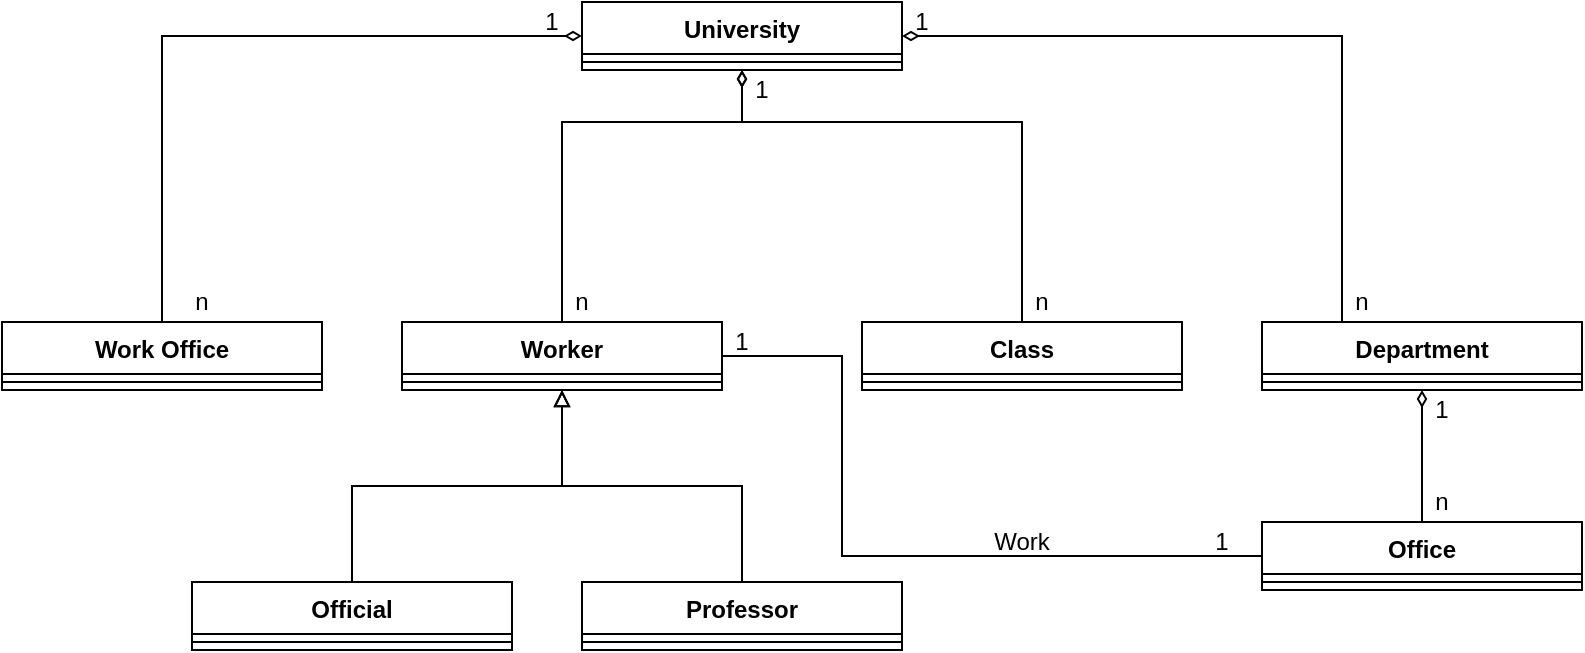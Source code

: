 <mxfile version="15.0.3" type="device"><diagram id="C5RBs43oDa-KdzZeNtuy" name="Page-1"><mxGraphModel dx="808" dy="463" grid="1" gridSize="10" guides="1" tooltips="1" connect="1" arrows="1" fold="1" page="1" pageScale="1" pageWidth="827" pageHeight="1169" math="0" shadow="0"><root><mxCell id="WIyWlLk6GJQsqaUBKTNV-0"/><mxCell id="WIyWlLk6GJQsqaUBKTNV-1" parent="WIyWlLk6GJQsqaUBKTNV-0"/><mxCell id="bbr-msoRoNccAEP5JDXk-0" value="University" style="swimlane;fontStyle=1;align=center;verticalAlign=top;childLayout=stackLayout;horizontal=1;startSize=26;horizontalStack=0;resizeParent=1;resizeParentMax=0;resizeLast=0;collapsible=1;marginBottom=0;" vertex="1" parent="WIyWlLk6GJQsqaUBKTNV-1"><mxGeometry x="310" y="110" width="160" height="34" as="geometry"/></mxCell><mxCell id="bbr-msoRoNccAEP5JDXk-2" value="" style="line;strokeWidth=1;fillColor=none;align=left;verticalAlign=middle;spacingTop=-1;spacingLeft=3;spacingRight=3;rotatable=0;labelPosition=right;points=[];portConstraint=eastwest;" vertex="1" parent="bbr-msoRoNccAEP5JDXk-0"><mxGeometry y="26" width="160" height="8" as="geometry"/></mxCell><mxCell id="bbr-msoRoNccAEP5JDXk-32" style="edgeStyle=orthogonalEdgeStyle;rounded=0;orthogonalLoop=1;jettySize=auto;html=1;entryX=0.25;entryY=0;entryDx=0;entryDy=0;startArrow=none;startFill=0;endArrow=diamondThin;endFill=0;exitX=0.5;exitY=0;exitDx=0;exitDy=0;" edge="1" parent="WIyWlLk6GJQsqaUBKTNV-1" source="bbr-msoRoNccAEP5JDXk-8" target="bbr-msoRoNccAEP5JDXk-23"><mxGeometry relative="1" as="geometry"><Array as="points"><mxPoint x="300" y="170"/><mxPoint x="390" y="170"/></Array></mxGeometry></mxCell><mxCell id="bbr-msoRoNccAEP5JDXk-41" style="edgeStyle=orthogonalEdgeStyle;rounded=0;orthogonalLoop=1;jettySize=auto;html=1;entryX=0;entryY=0.5;entryDx=0;entryDy=0;startArrow=none;startFill=0;endArrow=none;endFill=0;" edge="1" parent="WIyWlLk6GJQsqaUBKTNV-1" source="bbr-msoRoNccAEP5JDXk-8" target="bbr-msoRoNccAEP5JDXk-27"><mxGeometry relative="1" as="geometry"><Array as="points"><mxPoint x="440" y="287"/><mxPoint x="440" y="387"/></Array></mxGeometry></mxCell><mxCell id="bbr-msoRoNccAEP5JDXk-8" value="Worker" style="swimlane;fontStyle=1;align=center;verticalAlign=top;childLayout=stackLayout;horizontal=1;startSize=26;horizontalStack=0;resizeParent=1;resizeParentMax=0;resizeLast=0;collapsible=1;marginBottom=0;" vertex="1" parent="WIyWlLk6GJQsqaUBKTNV-1"><mxGeometry x="220" y="270" width="160" height="34" as="geometry"/></mxCell><mxCell id="bbr-msoRoNccAEP5JDXk-9" value="" style="line;strokeWidth=1;fillColor=none;align=left;verticalAlign=middle;spacingTop=-1;spacingLeft=3;spacingRight=3;rotatable=0;labelPosition=right;points=[];portConstraint=eastwest;" vertex="1" parent="bbr-msoRoNccAEP5JDXk-8"><mxGeometry y="26" width="160" height="8" as="geometry"/></mxCell><mxCell id="bbr-msoRoNccAEP5JDXk-17" style="edgeStyle=orthogonalEdgeStyle;rounded=0;orthogonalLoop=1;jettySize=auto;html=1;entryX=0.5;entryY=1;entryDx=0;entryDy=0;startArrow=none;startFill=0;endArrow=diamondThin;endFill=0;exitX=0.75;exitY=1;exitDx=0;exitDy=0;" edge="1" parent="WIyWlLk6GJQsqaUBKTNV-1" source="bbr-msoRoNccAEP5JDXk-21" target="bbr-msoRoNccAEP5JDXk-0"><mxGeometry relative="1" as="geometry"><mxPoint x="390" y="160" as="targetPoint"/><Array as="points"><mxPoint x="530" y="170"/><mxPoint x="390" y="170"/></Array></mxGeometry></mxCell><mxCell id="bbr-msoRoNccAEP5JDXk-10" value="Class" style="swimlane;fontStyle=1;align=center;verticalAlign=top;childLayout=stackLayout;horizontal=1;startSize=26;horizontalStack=0;resizeParent=1;resizeParentMax=0;resizeLast=0;collapsible=1;marginBottom=0;" vertex="1" parent="WIyWlLk6GJQsqaUBKTNV-1"><mxGeometry x="450" y="270" width="160" height="34" as="geometry"/></mxCell><mxCell id="bbr-msoRoNccAEP5JDXk-11" value="" style="line;strokeWidth=1;fillColor=none;align=left;verticalAlign=middle;spacingTop=-1;spacingLeft=3;spacingRight=3;rotatable=0;labelPosition=right;points=[];portConstraint=eastwest;" vertex="1" parent="bbr-msoRoNccAEP5JDXk-10"><mxGeometry y="26" width="160" height="8" as="geometry"/></mxCell><mxCell id="bbr-msoRoNccAEP5JDXk-19" style="edgeStyle=orthogonalEdgeStyle;rounded=0;orthogonalLoop=1;jettySize=auto;html=1;entryX=0;entryY=0.5;entryDx=0;entryDy=0;startArrow=none;startFill=0;endArrow=diamondThin;endFill=0;exitX=0.5;exitY=0;exitDx=0;exitDy=0;" edge="1" parent="WIyWlLk6GJQsqaUBKTNV-1" source="bbr-msoRoNccAEP5JDXk-12" target="bbr-msoRoNccAEP5JDXk-0"><mxGeometry relative="1" as="geometry"/></mxCell><mxCell id="bbr-msoRoNccAEP5JDXk-12" value="Work Office" style="swimlane;fontStyle=1;align=center;verticalAlign=top;childLayout=stackLayout;horizontal=1;startSize=26;horizontalStack=0;resizeParent=1;resizeParentMax=0;resizeLast=0;collapsible=1;marginBottom=0;" vertex="1" parent="WIyWlLk6GJQsqaUBKTNV-1"><mxGeometry x="20" y="270" width="160" height="34" as="geometry"/></mxCell><mxCell id="bbr-msoRoNccAEP5JDXk-13" value="" style="line;strokeWidth=1;fillColor=none;align=left;verticalAlign=middle;spacingTop=-1;spacingLeft=3;spacingRight=3;rotatable=0;labelPosition=right;points=[];portConstraint=eastwest;" vertex="1" parent="bbr-msoRoNccAEP5JDXk-12"><mxGeometry y="26" width="160" height="8" as="geometry"/></mxCell><mxCell id="bbr-msoRoNccAEP5JDXk-18" style="edgeStyle=orthogonalEdgeStyle;rounded=0;orthogonalLoop=1;jettySize=auto;html=1;entryX=1;entryY=0.5;entryDx=0;entryDy=0;startArrow=none;startFill=0;endArrow=diamondThin;endFill=0;exitX=0.5;exitY=0;exitDx=0;exitDy=0;" edge="1" parent="WIyWlLk6GJQsqaUBKTNV-1" source="bbr-msoRoNccAEP5JDXk-14" target="bbr-msoRoNccAEP5JDXk-0"><mxGeometry relative="1" as="geometry"><Array as="points"><mxPoint x="690" y="127"/></Array></mxGeometry></mxCell><mxCell id="bbr-msoRoNccAEP5JDXk-14" value="Department" style="swimlane;fontStyle=1;align=center;verticalAlign=top;childLayout=stackLayout;horizontal=1;startSize=26;horizontalStack=0;resizeParent=1;resizeParentMax=0;resizeLast=0;collapsible=1;marginBottom=0;" vertex="1" parent="WIyWlLk6GJQsqaUBKTNV-1"><mxGeometry x="650" y="270" width="160" height="34" as="geometry"/></mxCell><mxCell id="bbr-msoRoNccAEP5JDXk-15" value="" style="line;strokeWidth=1;fillColor=none;align=left;verticalAlign=middle;spacingTop=-1;spacingLeft=3;spacingRight=3;rotatable=0;labelPosition=right;points=[];portConstraint=eastwest;" vertex="1" parent="bbr-msoRoNccAEP5JDXk-14"><mxGeometry y="26" width="160" height="8" as="geometry"/></mxCell><mxCell id="bbr-msoRoNccAEP5JDXk-20" value="n" style="text;html=1;strokeColor=none;fillColor=none;align=center;verticalAlign=middle;whiteSpace=wrap;rounded=0;" vertex="1" parent="WIyWlLk6GJQsqaUBKTNV-1"><mxGeometry x="100" y="250" width="40" height="20" as="geometry"/></mxCell><mxCell id="bbr-msoRoNccAEP5JDXk-21" value="n" style="text;html=1;strokeColor=none;fillColor=none;align=center;verticalAlign=middle;whiteSpace=wrap;rounded=0;" vertex="1" parent="WIyWlLk6GJQsqaUBKTNV-1"><mxGeometry x="520" y="250" width="40" height="20" as="geometry"/></mxCell><mxCell id="bbr-msoRoNccAEP5JDXk-22" value="n" style="text;html=1;strokeColor=none;fillColor=none;align=center;verticalAlign=middle;whiteSpace=wrap;rounded=0;" vertex="1" parent="WIyWlLk6GJQsqaUBKTNV-1"><mxGeometry x="680" y="250" width="40" height="20" as="geometry"/></mxCell><mxCell id="bbr-msoRoNccAEP5JDXk-23" value="1" style="text;html=1;strokeColor=none;fillColor=none;align=center;verticalAlign=middle;whiteSpace=wrap;rounded=0;" vertex="1" parent="WIyWlLk6GJQsqaUBKTNV-1"><mxGeometry x="380" y="144" width="40" height="20" as="geometry"/></mxCell><mxCell id="bbr-msoRoNccAEP5JDXk-24" value="1" style="text;html=1;strokeColor=none;fillColor=none;align=center;verticalAlign=middle;whiteSpace=wrap;rounded=0;" vertex="1" parent="WIyWlLk6GJQsqaUBKTNV-1"><mxGeometry x="460" y="110" width="40" height="20" as="geometry"/></mxCell><mxCell id="bbr-msoRoNccAEP5JDXk-25" value="1" style="text;html=1;strokeColor=none;fillColor=none;align=center;verticalAlign=middle;whiteSpace=wrap;rounded=0;" vertex="1" parent="WIyWlLk6GJQsqaUBKTNV-1"><mxGeometry x="275" y="110" width="40" height="20" as="geometry"/></mxCell><mxCell id="bbr-msoRoNccAEP5JDXk-29" style="edgeStyle=orthogonalEdgeStyle;rounded=0;orthogonalLoop=1;jettySize=auto;html=1;entryX=0.5;entryY=1;entryDx=0;entryDy=0;startArrow=none;startFill=0;endArrow=diamondThin;endFill=0;" edge="1" parent="WIyWlLk6GJQsqaUBKTNV-1" source="bbr-msoRoNccAEP5JDXk-27" target="bbr-msoRoNccAEP5JDXk-14"><mxGeometry relative="1" as="geometry"/></mxCell><mxCell id="bbr-msoRoNccAEP5JDXk-27" value="Office" style="swimlane;fontStyle=1;align=center;verticalAlign=top;childLayout=stackLayout;horizontal=1;startSize=26;horizontalStack=0;resizeParent=1;resizeParentMax=0;resizeLast=0;collapsible=1;marginBottom=0;" vertex="1" parent="WIyWlLk6GJQsqaUBKTNV-1"><mxGeometry x="650" y="370" width="160" height="34" as="geometry"/></mxCell><mxCell id="bbr-msoRoNccAEP5JDXk-28" value="" style="line;strokeWidth=1;fillColor=none;align=left;verticalAlign=middle;spacingTop=-1;spacingLeft=3;spacingRight=3;rotatable=0;labelPosition=right;points=[];portConstraint=eastwest;" vertex="1" parent="bbr-msoRoNccAEP5JDXk-27"><mxGeometry y="26" width="160" height="8" as="geometry"/></mxCell><mxCell id="bbr-msoRoNccAEP5JDXk-30" value="n" style="text;html=1;strokeColor=none;fillColor=none;align=center;verticalAlign=middle;whiteSpace=wrap;rounded=0;" vertex="1" parent="WIyWlLk6GJQsqaUBKTNV-1"><mxGeometry x="720" y="350" width="40" height="20" as="geometry"/></mxCell><mxCell id="bbr-msoRoNccAEP5JDXk-31" value="1" style="text;html=1;strokeColor=none;fillColor=none;align=center;verticalAlign=middle;whiteSpace=wrap;rounded=0;" vertex="1" parent="WIyWlLk6GJQsqaUBKTNV-1"><mxGeometry x="720" y="304" width="40" height="20" as="geometry"/></mxCell><mxCell id="bbr-msoRoNccAEP5JDXk-33" value="n" style="text;html=1;strokeColor=none;fillColor=none;align=center;verticalAlign=middle;whiteSpace=wrap;rounded=0;" vertex="1" parent="WIyWlLk6GJQsqaUBKTNV-1"><mxGeometry x="290" y="250" width="40" height="20" as="geometry"/></mxCell><mxCell id="bbr-msoRoNccAEP5JDXk-39" style="edgeStyle=orthogonalEdgeStyle;rounded=0;orthogonalLoop=1;jettySize=auto;html=1;entryX=0.5;entryY=1;entryDx=0;entryDy=0;startArrow=none;startFill=0;endArrow=block;endFill=0;" edge="1" parent="WIyWlLk6GJQsqaUBKTNV-1" source="bbr-msoRoNccAEP5JDXk-35" target="bbr-msoRoNccAEP5JDXk-8"><mxGeometry relative="1" as="geometry"/></mxCell><mxCell id="bbr-msoRoNccAEP5JDXk-35" value="Official" style="swimlane;fontStyle=1;align=center;verticalAlign=top;childLayout=stackLayout;horizontal=1;startSize=26;horizontalStack=0;resizeParent=1;resizeParentMax=0;resizeLast=0;collapsible=1;marginBottom=0;" vertex="1" parent="WIyWlLk6GJQsqaUBKTNV-1"><mxGeometry x="115" y="400" width="160" height="34" as="geometry"/></mxCell><mxCell id="bbr-msoRoNccAEP5JDXk-36" value="" style="line;strokeWidth=1;fillColor=none;align=left;verticalAlign=middle;spacingTop=-1;spacingLeft=3;spacingRight=3;rotatable=0;labelPosition=right;points=[];portConstraint=eastwest;" vertex="1" parent="bbr-msoRoNccAEP5JDXk-35"><mxGeometry y="26" width="160" height="8" as="geometry"/></mxCell><mxCell id="bbr-msoRoNccAEP5JDXk-40" style="edgeStyle=orthogonalEdgeStyle;rounded=0;orthogonalLoop=1;jettySize=auto;html=1;entryX=0.5;entryY=1;entryDx=0;entryDy=0;startArrow=none;startFill=0;endArrow=block;endFill=0;" edge="1" parent="WIyWlLk6GJQsqaUBKTNV-1" source="bbr-msoRoNccAEP5JDXk-37" target="bbr-msoRoNccAEP5JDXk-8"><mxGeometry relative="1" as="geometry"/></mxCell><mxCell id="bbr-msoRoNccAEP5JDXk-37" value="Professor" style="swimlane;fontStyle=1;align=center;verticalAlign=top;childLayout=stackLayout;horizontal=1;startSize=26;horizontalStack=0;resizeParent=1;resizeParentMax=0;resizeLast=0;collapsible=1;marginBottom=0;" vertex="1" parent="WIyWlLk6GJQsqaUBKTNV-1"><mxGeometry x="310" y="400" width="160" height="34" as="geometry"/></mxCell><mxCell id="bbr-msoRoNccAEP5JDXk-38" value="" style="line;strokeWidth=1;fillColor=none;align=left;verticalAlign=middle;spacingTop=-1;spacingLeft=3;spacingRight=3;rotatable=0;labelPosition=right;points=[];portConstraint=eastwest;" vertex="1" parent="bbr-msoRoNccAEP5JDXk-37"><mxGeometry y="26" width="160" height="8" as="geometry"/></mxCell><mxCell id="bbr-msoRoNccAEP5JDXk-44" value="Work" style="text;html=1;strokeColor=none;fillColor=none;align=center;verticalAlign=middle;whiteSpace=wrap;rounded=0;" vertex="1" parent="WIyWlLk6GJQsqaUBKTNV-1"><mxGeometry x="510" y="370" width="40" height="20" as="geometry"/></mxCell><mxCell id="bbr-msoRoNccAEP5JDXk-48" value="1" style="text;html=1;strokeColor=none;fillColor=none;align=center;verticalAlign=middle;whiteSpace=wrap;rounded=0;" vertex="1" parent="WIyWlLk6GJQsqaUBKTNV-1"><mxGeometry x="610" y="370" width="40" height="20" as="geometry"/></mxCell><mxCell id="bbr-msoRoNccAEP5JDXk-49" value="1" style="text;html=1;strokeColor=none;fillColor=none;align=center;verticalAlign=middle;whiteSpace=wrap;rounded=0;" vertex="1" parent="WIyWlLk6GJQsqaUBKTNV-1"><mxGeometry x="370" y="270" width="40" height="20" as="geometry"/></mxCell></root></mxGraphModel></diagram></mxfile>
